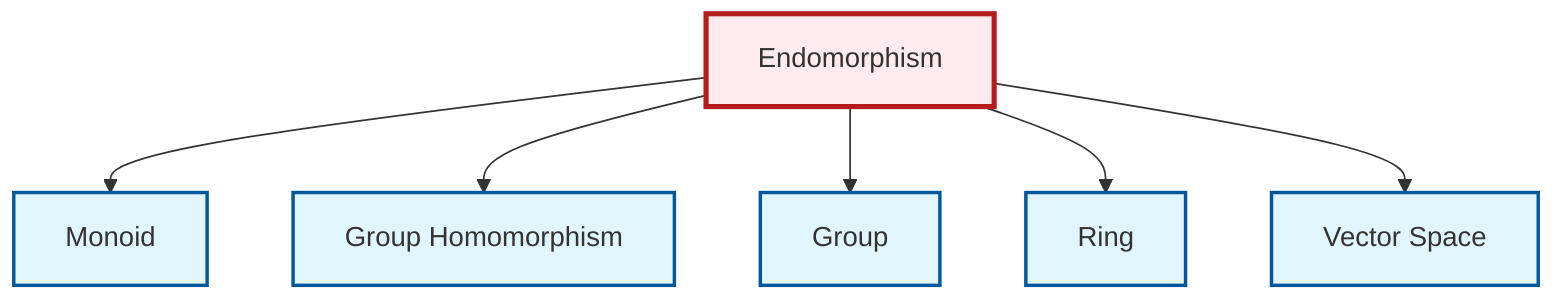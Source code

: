 graph TD
    classDef definition fill:#e1f5fe,stroke:#01579b,stroke-width:2px
    classDef theorem fill:#f3e5f5,stroke:#4a148c,stroke-width:2px
    classDef axiom fill:#fff3e0,stroke:#e65100,stroke-width:2px
    classDef example fill:#e8f5e9,stroke:#1b5e20,stroke-width:2px
    classDef current fill:#ffebee,stroke:#b71c1c,stroke-width:3px
    def-ring["Ring"]:::definition
    def-homomorphism["Group Homomorphism"]:::definition
    def-group["Group"]:::definition
    def-monoid["Monoid"]:::definition
    def-vector-space["Vector Space"]:::definition
    def-endomorphism["Endomorphism"]:::definition
    def-endomorphism --> def-monoid
    def-endomorphism --> def-homomorphism
    def-endomorphism --> def-group
    def-endomorphism --> def-ring
    def-endomorphism --> def-vector-space
    class def-endomorphism current